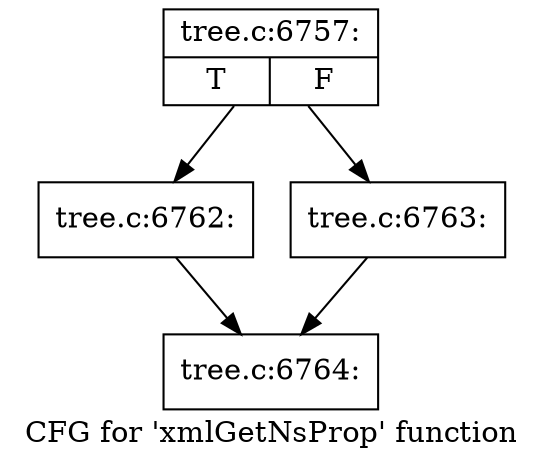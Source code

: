 digraph "CFG for 'xmlGetNsProp' function" {
	label="CFG for 'xmlGetNsProp' function";

	Node0x4635d90 [shape=record,label="{tree.c:6757:|{<s0>T|<s1>F}}"];
	Node0x4635d90 -> Node0x4637f40;
	Node0x4635d90 -> Node0x4637f90;
	Node0x4637f40 [shape=record,label="{tree.c:6762:}"];
	Node0x4637f40 -> Node0x4635d00;
	Node0x4637f90 [shape=record,label="{tree.c:6763:}"];
	Node0x4637f90 -> Node0x4635d00;
	Node0x4635d00 [shape=record,label="{tree.c:6764:}"];
}
